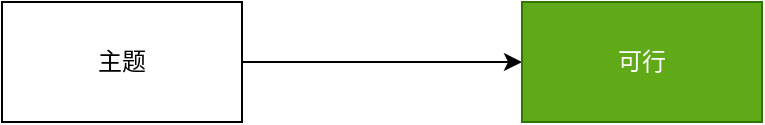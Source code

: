 <mxfile>
    <diagram id="we1O346ZhxjtWJArN1EG" name="第 1 页">
        <mxGraphModel dx="944" dy="660" grid="1" gridSize="10" guides="1" tooltips="1" connect="1" arrows="1" fold="1" page="1" pageScale="1" pageWidth="827" pageHeight="1169" math="0" shadow="0">
            <root>
                <mxCell id="0"/>
                <mxCell id="1" parent="0"/>
                <mxCell id="4" style="edgeStyle=orthogonalEdgeStyle;rounded=0;orthogonalLoop=1;jettySize=auto;html=1;entryX=0;entryY=0.5;entryDx=0;entryDy=0;" edge="1" parent="1" source="2" target="3">
                    <mxGeometry relative="1" as="geometry"/>
                </mxCell>
                <mxCell id="2" value="主题" style="rounded=0;whiteSpace=wrap;html=1;" vertex="1" parent="1">
                    <mxGeometry x="70" y="190" width="120" height="60" as="geometry"/>
                </mxCell>
                <mxCell id="3" value="可行" style="rounded=0;whiteSpace=wrap;html=1;fillColor=#60a917;strokeColor=#2D7600;fontColor=#ffffff;" vertex="1" parent="1">
                    <mxGeometry x="330" y="190" width="120" height="60" as="geometry"/>
                </mxCell>
            </root>
        </mxGraphModel>
    </diagram>
</mxfile>
